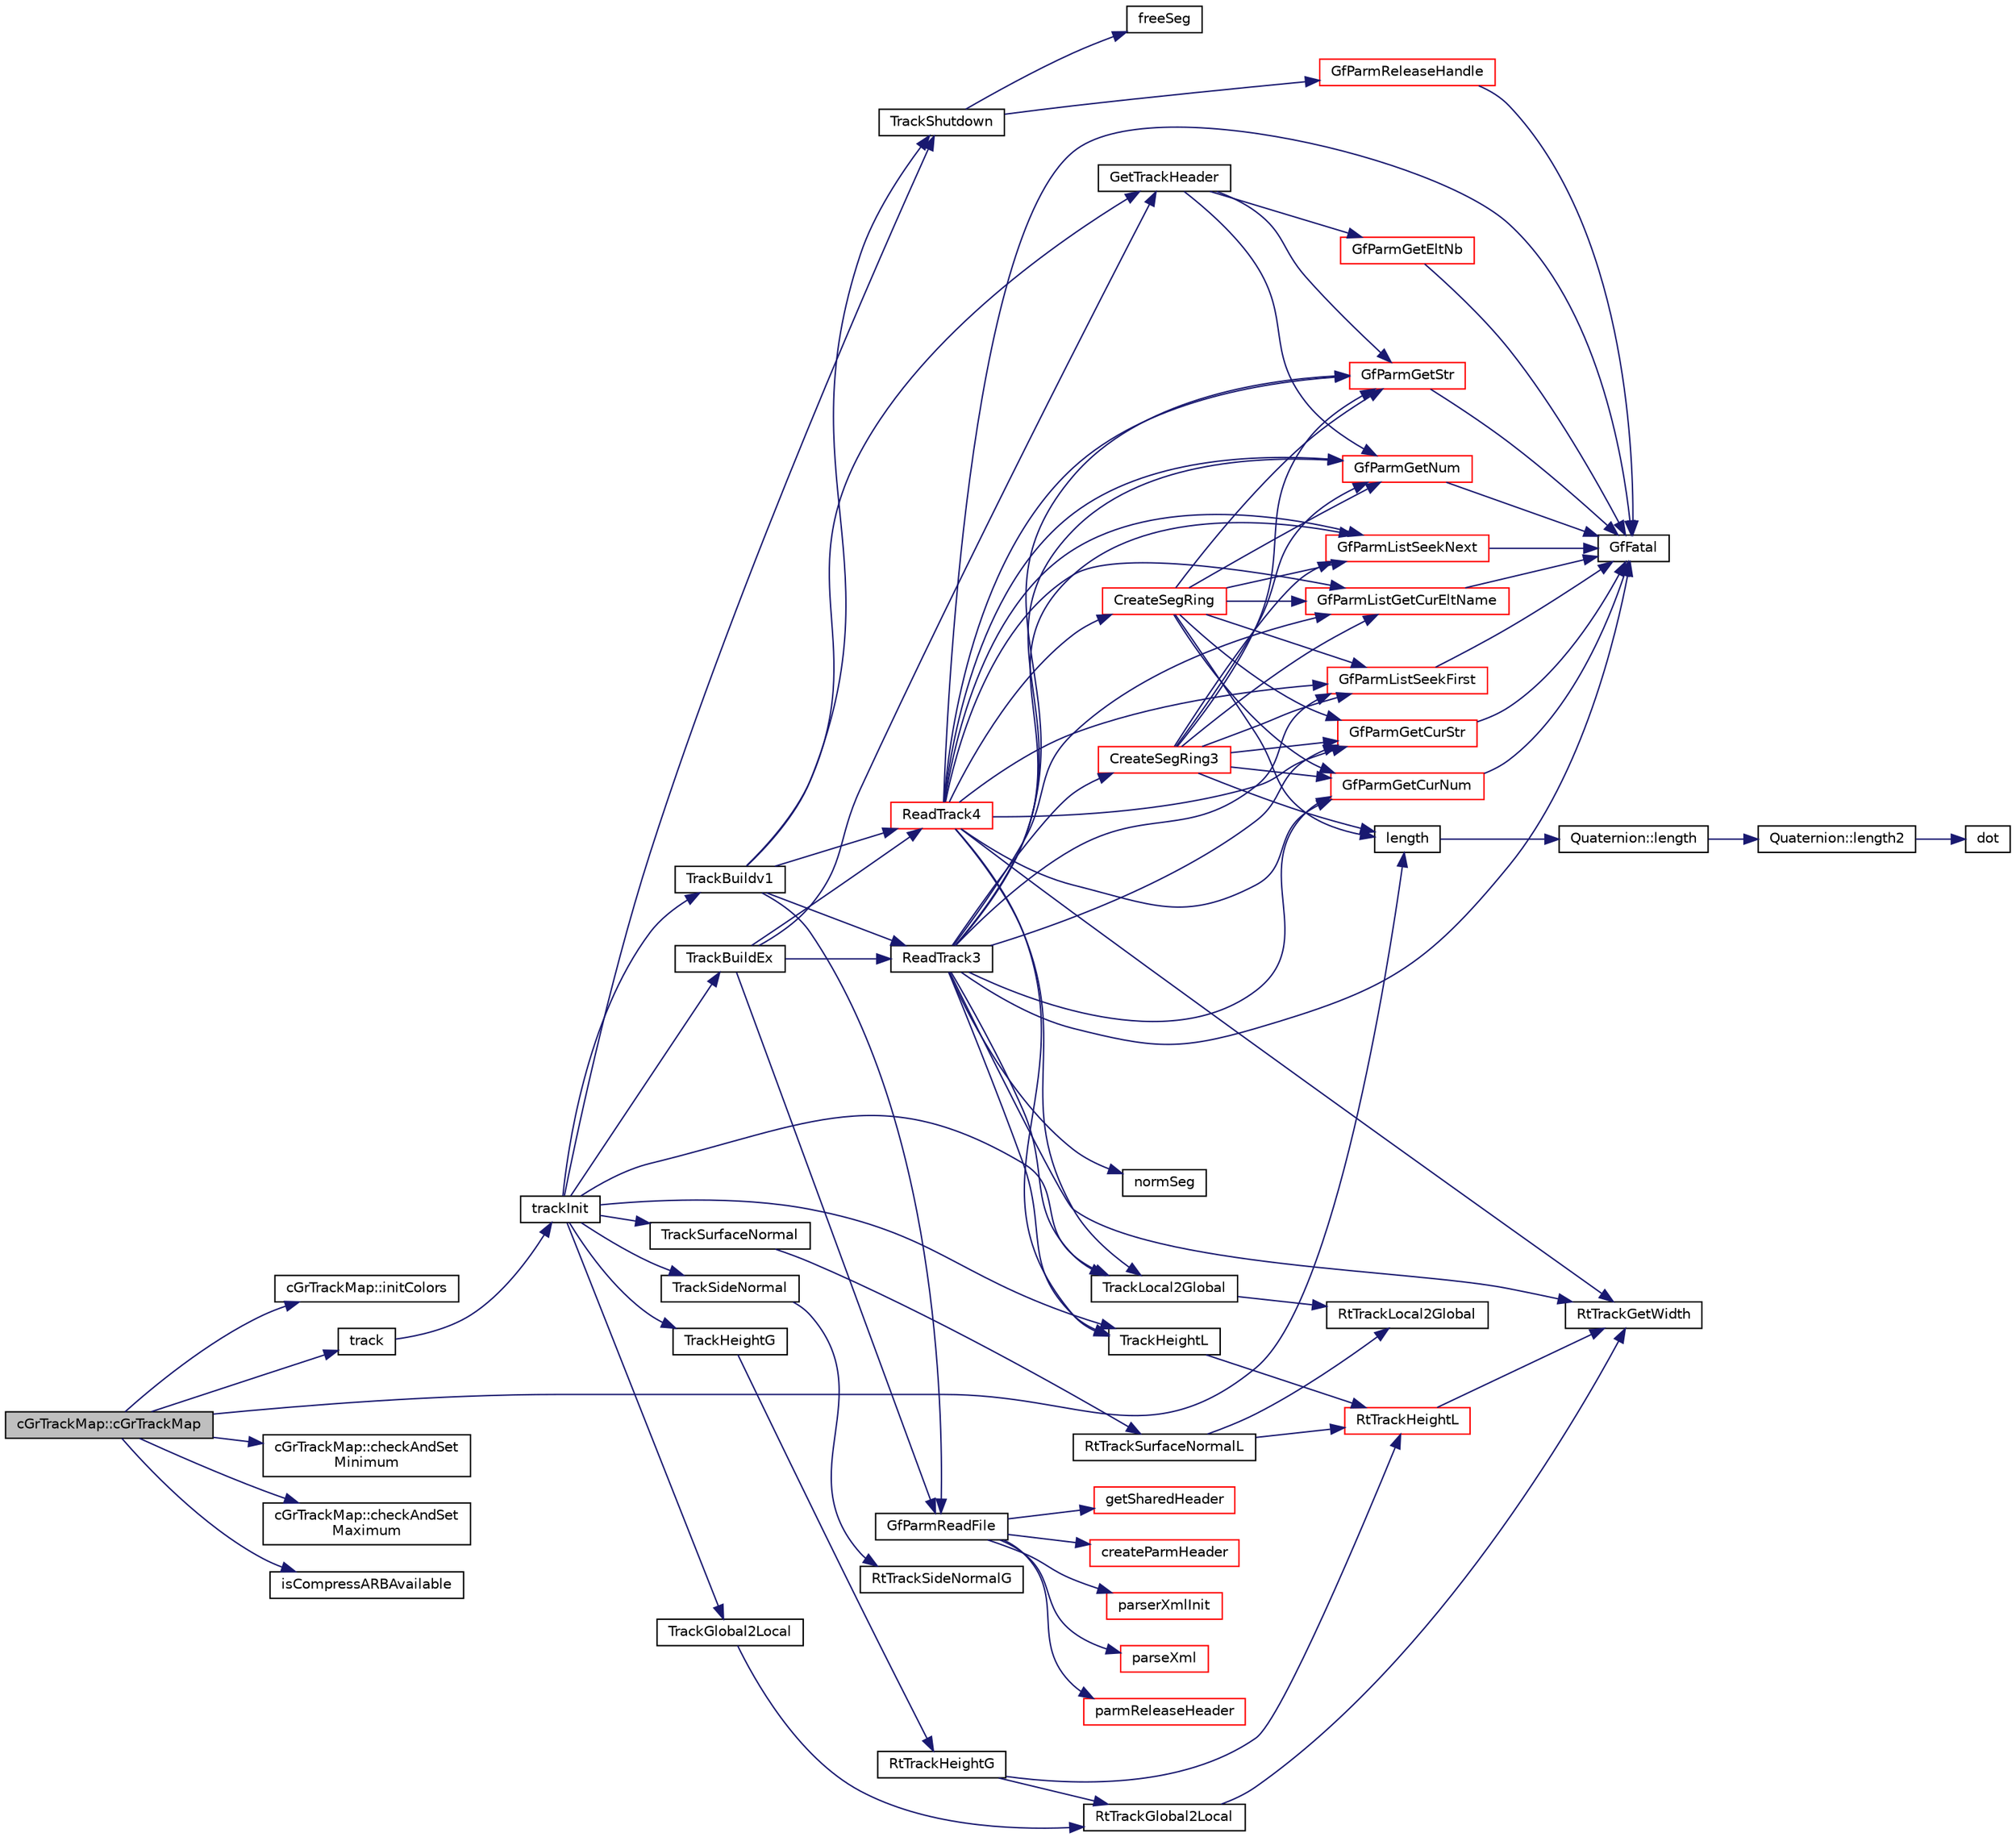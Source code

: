 digraph "cGrTrackMap::cGrTrackMap"
{
  edge [fontname="Helvetica",fontsize="10",labelfontname="Helvetica",labelfontsize="10"];
  node [fontname="Helvetica",fontsize="10",shape=record];
  rankdir="LR";
  Node1 [label="cGrTrackMap::cGrTrackMap",height=0.2,width=0.4,color="black", fillcolor="grey75", style="filled", fontcolor="black"];
  Node1 -> Node2 [color="midnightblue",fontsize="10",style="solid",fontname="Helvetica"];
  Node2 [label="cGrTrackMap::initColors",height=0.2,width=0.4,color="black", fillcolor="white", style="filled",URL="$classc_gr_track_map.html#a00fb8dd308f69d9c7683f6c7a7e00879"];
  Node1 -> Node3 [color="midnightblue",fontsize="10",style="solid",fontname="Helvetica"];
  Node3 [label="track",height=0.2,width=0.4,color="black", fillcolor="white", style="filled",URL="$trackitf_8cpp.html#a11a66512e15180ff8964831c9d7a1e96"];
  Node3 -> Node4 [color="midnightblue",fontsize="10",style="solid",fontname="Helvetica"];
  Node4 [label="trackInit",height=0.2,width=0.4,color="black", fillcolor="white", style="filled",URL="$trackitf_8cpp.html#aebf51c3b63202a395d390516e23f7681"];
  Node4 -> Node5 [color="midnightblue",fontsize="10",style="solid",fontname="Helvetica"];
  Node5 [label="TrackBuildv1",height=0.2,width=0.4,color="black", fillcolor="white", style="filled",URL="$track_8cpp.html#aa7688fc1b59dd11b5770861d5fae425b"];
  Node5 -> Node6 [color="midnightblue",fontsize="10",style="solid",fontname="Helvetica"];
  Node6 [label="TrackShutdown",height=0.2,width=0.4,color="black", fillcolor="white", style="filled",URL="$track_8cpp.html#a4f80ac3be75b6d1b09b9fa66e121c57f"];
  Node6 -> Node7 [color="midnightblue",fontsize="10",style="solid",fontname="Helvetica"];
  Node7 [label="freeSeg",height=0.2,width=0.4,color="black", fillcolor="white", style="filled",URL="$track_8cpp.html#ad8c8c82b7be1162f980caeab69168ea2"];
  Node6 -> Node8 [color="midnightblue",fontsize="10",style="solid",fontname="Helvetica"];
  Node8 [label="GfParmReleaseHandle",height=0.2,width=0.4,color="red", fillcolor="white", style="filled",URL="$group__paramsfile.html#ga1a1597d2697db41bcb9fdb64a6569761",tooltip="Release given parameter set handle parmHandle. "];
  Node8 -> Node9 [color="midnightblue",fontsize="10",style="solid",fontname="Helvetica"];
  Node9 [label="GfFatal",height=0.2,width=0.4,color="black", fillcolor="white", style="filled",URL="$tgf_8h.html#a927c58e55400ef72e0e54548b26f973d"];
  Node5 -> Node10 [color="midnightblue",fontsize="10",style="solid",fontname="Helvetica"];
  Node10 [label="GfParmReadFile",height=0.2,width=0.4,color="black", fillcolor="white", style="filled",URL="$group__paramsfile.html#ga86fccfc1b5f8abf4ef6546896abd1e4f",tooltip="Read parameter set from file and return handle to parameter set. "];
  Node10 -> Node11 [color="midnightblue",fontsize="10",style="solid",fontname="Helvetica"];
  Node11 [label="getSharedHeader",height=0.2,width=0.4,color="red", fillcolor="white", style="filled",URL="$group__paramshelper.html#ga5935841c26ba851b585d1b06a06b04f9",tooltip="Helper function for looking up parameter sets in the cache. "];
  Node10 -> Node12 [color="midnightblue",fontsize="10",style="solid",fontname="Helvetica"];
  Node12 [label="createParmHeader",height=0.2,width=0.4,color="red", fillcolor="white", style="filled",URL="$group__paramshelper.html#ga51eeeb22e31263d97660ac17f4523059",tooltip="Helper function to create header for parameter set handle. "];
  Node10 -> Node13 [color="midnightblue",fontsize="10",style="solid",fontname="Helvetica"];
  Node13 [label="parserXmlInit",height=0.2,width=0.4,color="red", fillcolor="white", style="filled",URL="$group__paramshelper.html#gac858836123c9b216a1ac07054f1c622e",tooltip="Helper function to set up XML parser in parmHandle. "];
  Node10 -> Node14 [color="midnightblue",fontsize="10",style="solid",fontname="Helvetica"];
  Node14 [label="parseXml",height=0.2,width=0.4,color="red", fillcolor="white", style="filled",URL="$group__paramshelper.html#gaf8e1884873dd5449e8fedab60c19e46a",tooltip="Helper function to parse one line of XML. "];
  Node10 -> Node15 [color="midnightblue",fontsize="10",style="solid",fontname="Helvetica"];
  Node15 [label="parmReleaseHeader",height=0.2,width=0.4,color="red", fillcolor="white", style="filled",URL="$group__paramshelper.html#ga240416a305e2986d5fe269ae7ecc92df",tooltip="Helper function to release the parameter set if the reference counter is 0. "];
  Node5 -> Node16 [color="midnightblue",fontsize="10",style="solid",fontname="Helvetica"];
  Node16 [label="GetTrackHeader",height=0.2,width=0.4,color="black", fillcolor="white", style="filled",URL="$track_8cpp.html#a46dbfad7a5c6c6cc8e60ea703a63571c"];
  Node16 -> Node17 [color="midnightblue",fontsize="10",style="solid",fontname="Helvetica"];
  Node17 [label="GfParmGetStr",height=0.2,width=0.4,color="red", fillcolor="white", style="filled",URL="$group__paramsdata.html#gaa37bfd1fabd03d24fd50812c2330fa12",tooltip="Get a string parameter from the parameter set handle. "];
  Node17 -> Node9 [color="midnightblue",fontsize="10",style="solid",fontname="Helvetica"];
  Node16 -> Node18 [color="midnightblue",fontsize="10",style="solid",fontname="Helvetica"];
  Node18 [label="GfParmGetNum",height=0.2,width=0.4,color="red", fillcolor="white", style="filled",URL="$group__paramsdata.html#ga57d6d6694c94482128c7b7bd6bf0a2e8",tooltip="Get a numerical parameter from the parameter set handle. "];
  Node18 -> Node9 [color="midnightblue",fontsize="10",style="solid",fontname="Helvetica"];
  Node16 -> Node19 [color="midnightblue",fontsize="10",style="solid",fontname="Helvetica"];
  Node19 [label="GfParmGetEltNb",height=0.2,width=0.4,color="red", fillcolor="white", style="filled",URL="$group__paramslist.html#ga8e57c951dca972b605a7978baa11c41b",tooltip="Count the number of subsections in a section in the parameter set handle. "];
  Node19 -> Node9 [color="midnightblue",fontsize="10",style="solid",fontname="Helvetica"];
  Node5 -> Node20 [color="midnightblue",fontsize="10",style="solid",fontname="Helvetica"];
  Node20 [label="ReadTrack3",height=0.2,width=0.4,color="black", fillcolor="white", style="filled",URL="$track3_8cpp.html#aa370a0fe264e2b26d75b6d2bd7edf7ed"];
  Node20 -> Node18 [color="midnightblue",fontsize="10",style="solid",fontname="Helvetica"];
  Node20 -> Node21 [color="midnightblue",fontsize="10",style="solid",fontname="Helvetica"];
  Node21 [label="CreateSegRing3",height=0.2,width=0.4,color="red", fillcolor="white", style="filled",URL="$track3_8cpp.html#ac43f7d3123f8887bbfc2203ac10f2beb"];
  Node21 -> Node22 [color="midnightblue",fontsize="10",style="solid",fontname="Helvetica"];
  Node22 [label="length",height=0.2,width=0.4,color="black", fillcolor="white", style="filled",URL="$_quaternion_8h.html#a53145b36434d22fb2efa199e4bf97e77"];
  Node22 -> Node23 [color="midnightblue",fontsize="10",style="solid",fontname="Helvetica"];
  Node23 [label="Quaternion::length",height=0.2,width=0.4,color="black", fillcolor="white", style="filled",URL="$class_quaternion.html#a5e4e93c368555bc9abab47741366d0fb"];
  Node23 -> Node24 [color="midnightblue",fontsize="10",style="solid",fontname="Helvetica"];
  Node24 [label="Quaternion::length2",height=0.2,width=0.4,color="black", fillcolor="white", style="filled",URL="$class_quaternion.html#a4a4e91532cd1d3ee9c6da21e979c4f33"];
  Node24 -> Node25 [color="midnightblue",fontsize="10",style="solid",fontname="Helvetica"];
  Node25 [label="dot",height=0.2,width=0.4,color="black", fillcolor="white", style="filled",URL="$_quaternion_8h.html#af8cf8caa91dd2209c53a956d41cb26ae"];
  Node21 -> Node18 [color="midnightblue",fontsize="10",style="solid",fontname="Helvetica"];
  Node21 -> Node26 [color="midnightblue",fontsize="10",style="solid",fontname="Helvetica"];
  Node26 [label="GfParmListSeekFirst",height=0.2,width=0.4,color="red", fillcolor="white", style="filled",URL="$group__paramslist.html#ga5ca8a98912ddc4a52d2d1c708eba6223",tooltip="Go the the first subsection element in the parameter set handle. "];
  Node26 -> Node9 [color="midnightblue",fontsize="10",style="solid",fontname="Helvetica"];
  Node21 -> Node27 [color="midnightblue",fontsize="10",style="solid",fontname="Helvetica"];
  Node27 [label="GfParmGetCurStr",height=0.2,width=0.4,color="red", fillcolor="white", style="filled",URL="$group__paramslist.html#ga7e614f1e6eaedcc22c47075001eaa72d",tooltip="Get a string parameter from the parameter set handle based on subsection iteration. "];
  Node27 -> Node9 [color="midnightblue",fontsize="10",style="solid",fontname="Helvetica"];
  Node21 -> Node17 [color="midnightblue",fontsize="10",style="solid",fontname="Helvetica"];
  Node21 -> Node28 [color="midnightblue",fontsize="10",style="solid",fontname="Helvetica"];
  Node28 [label="GfParmGetCurNum",height=0.2,width=0.4,color="red", fillcolor="white", style="filled",URL="$group__paramslist.html#gadc9273e9537e80c4114266def0f64e18",tooltip="Get a numerical parameter from the parameter set handle based on subsection iteration. "];
  Node28 -> Node9 [color="midnightblue",fontsize="10",style="solid",fontname="Helvetica"];
  Node21 -> Node29 [color="midnightblue",fontsize="10",style="solid",fontname="Helvetica"];
  Node29 [label="GfParmListGetCurEltName",height=0.2,width=0.4,color="red", fillcolor="white", style="filled",URL="$group__paramslist.html#ga11680a395a08fe382e0595c0f1f3939c",tooltip="Get current subsection name of the parameter set handle during subsection iteration. "];
  Node29 -> Node9 [color="midnightblue",fontsize="10",style="solid",fontname="Helvetica"];
  Node21 -> Node30 [color="midnightblue",fontsize="10",style="solid",fontname="Helvetica"];
  Node30 [label="GfParmListSeekNext",height=0.2,width=0.4,color="red", fillcolor="white", style="filled",URL="$group__paramslist.html#ga5b9d977e5f7356fa8533495b2917b04c",tooltip="Go the the next subsection element in the parameter set handle. "];
  Node30 -> Node9 [color="midnightblue",fontsize="10",style="solid",fontname="Helvetica"];
  Node20 -> Node17 [color="midnightblue",fontsize="10",style="solid",fontname="Helvetica"];
  Node20 -> Node31 [color="midnightblue",fontsize="10",style="solid",fontname="Helvetica"];
  Node31 [label="RtTrackGetWidth",height=0.2,width=0.4,color="black", fillcolor="white", style="filled",URL="$group__tracktools.html#gaad9f106cbe7a2cca8e5e12976540f256",tooltip="Get the track width at the specified point. "];
  Node20 -> Node26 [color="midnightblue",fontsize="10",style="solid",fontname="Helvetica"];
  Node20 -> Node9 [color="midnightblue",fontsize="10",style="solid",fontname="Helvetica"];
  Node20 -> Node29 [color="midnightblue",fontsize="10",style="solid",fontname="Helvetica"];
  Node20 -> Node27 [color="midnightblue",fontsize="10",style="solid",fontname="Helvetica"];
  Node20 -> Node28 [color="midnightblue",fontsize="10",style="solid",fontname="Helvetica"];
  Node20 -> Node32 [color="midnightblue",fontsize="10",style="solid",fontname="Helvetica"];
  Node32 [label="TrackLocal2Global",height=0.2,width=0.4,color="black", fillcolor="white", style="filled",URL="$trackinc_8h.html#a69e3fe18818afbe9c848ea0d50adf572"];
  Node32 -> Node33 [color="midnightblue",fontsize="10",style="solid",fontname="Helvetica"];
  Node33 [label="RtTrackLocal2Global",height=0.2,width=0.4,color="black", fillcolor="white", style="filled",URL="$group__tracktools.html#gadb1f8f2704e5e890e93d13e59a27faa5",tooltip="Convert a Local position (segment, toRight, toStart)into a Global one (X, Y) The ToStart position ref..."];
  Node20 -> Node34 [color="midnightblue",fontsize="10",style="solid",fontname="Helvetica"];
  Node34 [label="TrackHeightL",height=0.2,width=0.4,color="black", fillcolor="white", style="filled",URL="$trackinc_8h.html#a8a23557c99cd20e83f7da0a44da3883b"];
  Node34 -> Node35 [color="midnightblue",fontsize="10",style="solid",fontname="Helvetica"];
  Node35 [label="RtTrackHeightL",height=0.2,width=0.4,color="red", fillcolor="white", style="filled",URL="$group__tracktools.html#ga5785af2d8c1b3cfedc38236ba44e99d3",tooltip="Returns the absolute height in meters of the road at the Local position p. "];
  Node35 -> Node31 [color="midnightblue",fontsize="10",style="solid",fontname="Helvetica"];
  Node20 -> Node30 [color="midnightblue",fontsize="10",style="solid",fontname="Helvetica"];
  Node20 -> Node36 [color="midnightblue",fontsize="10",style="solid",fontname="Helvetica"];
  Node36 [label="normSeg",height=0.2,width=0.4,color="black", fillcolor="white", style="filled",URL="$track3_8cpp.html#ae9e098b16f655215c00e83265243bd46"];
  Node5 -> Node37 [color="midnightblue",fontsize="10",style="solid",fontname="Helvetica"];
  Node37 [label="ReadTrack4",height=0.2,width=0.4,color="red", fillcolor="white", style="filled",URL="$track4_8cpp.html#a80da0ebb90aa68b1f16ded26ffccae2b"];
  Node37 -> Node18 [color="midnightblue",fontsize="10",style="solid",fontname="Helvetica"];
  Node37 -> Node38 [color="midnightblue",fontsize="10",style="solid",fontname="Helvetica"];
  Node38 [label="CreateSegRing",height=0.2,width=0.4,color="red", fillcolor="white", style="filled",URL="$track4_8cpp.html#ab95bd342346527fea6912f793c2257e4"];
  Node38 -> Node22 [color="midnightblue",fontsize="10",style="solid",fontname="Helvetica"];
  Node38 -> Node18 [color="midnightblue",fontsize="10",style="solid",fontname="Helvetica"];
  Node38 -> Node17 [color="midnightblue",fontsize="10",style="solid",fontname="Helvetica"];
  Node38 -> Node26 [color="midnightblue",fontsize="10",style="solid",fontname="Helvetica"];
  Node38 -> Node27 [color="midnightblue",fontsize="10",style="solid",fontname="Helvetica"];
  Node38 -> Node28 [color="midnightblue",fontsize="10",style="solid",fontname="Helvetica"];
  Node38 -> Node29 [color="midnightblue",fontsize="10",style="solid",fontname="Helvetica"];
  Node38 -> Node30 [color="midnightblue",fontsize="10",style="solid",fontname="Helvetica"];
  Node37 -> Node17 [color="midnightblue",fontsize="10",style="solid",fontname="Helvetica"];
  Node37 -> Node31 [color="midnightblue",fontsize="10",style="solid",fontname="Helvetica"];
  Node37 -> Node26 [color="midnightblue",fontsize="10",style="solid",fontname="Helvetica"];
  Node37 -> Node9 [color="midnightblue",fontsize="10",style="solid",fontname="Helvetica"];
  Node37 -> Node29 [color="midnightblue",fontsize="10",style="solid",fontname="Helvetica"];
  Node37 -> Node27 [color="midnightblue",fontsize="10",style="solid",fontname="Helvetica"];
  Node37 -> Node28 [color="midnightblue",fontsize="10",style="solid",fontname="Helvetica"];
  Node37 -> Node32 [color="midnightblue",fontsize="10",style="solid",fontname="Helvetica"];
  Node37 -> Node34 [color="midnightblue",fontsize="10",style="solid",fontname="Helvetica"];
  Node37 -> Node30 [color="midnightblue",fontsize="10",style="solid",fontname="Helvetica"];
  Node4 -> Node39 [color="midnightblue",fontsize="10",style="solid",fontname="Helvetica"];
  Node39 [label="TrackBuildEx",height=0.2,width=0.4,color="black", fillcolor="white", style="filled",URL="$track_8cpp.html#ab8ad52ee004cd0c9a43e836d5b628b80"];
  Node39 -> Node10 [color="midnightblue",fontsize="10",style="solid",fontname="Helvetica"];
  Node39 -> Node16 [color="midnightblue",fontsize="10",style="solid",fontname="Helvetica"];
  Node39 -> Node20 [color="midnightblue",fontsize="10",style="solid",fontname="Helvetica"];
  Node39 -> Node37 [color="midnightblue",fontsize="10",style="solid",fontname="Helvetica"];
  Node4 -> Node40 [color="midnightblue",fontsize="10",style="solid",fontname="Helvetica"];
  Node40 [label="TrackHeightG",height=0.2,width=0.4,color="black", fillcolor="white", style="filled",URL="$trackinc_8h.html#ab74d366f6bf50b05d7ef46dd8794256e"];
  Node40 -> Node41 [color="midnightblue",fontsize="10",style="solid",fontname="Helvetica"];
  Node41 [label="RtTrackHeightG",height=0.2,width=0.4,color="black", fillcolor="white", style="filled",URL="$group__tracktools.html#gab1171b7a412df276af2ec43fdd0164a2",tooltip="Returns the absolute height in meters of the road at the Global position (segment, X, Y) "];
  Node41 -> Node42 [color="midnightblue",fontsize="10",style="solid",fontname="Helvetica"];
  Node42 [label="RtTrackGlobal2Local",height=0.2,width=0.4,color="black", fillcolor="white", style="filled",URL="$group__tracktools.html#ga509849d5ba2f03242f844ee60955912e",tooltip="Convert a Global (segment, X, Y) position into a Local one (segment, toRight, toStart)The segment in ..."];
  Node42 -> Node31 [color="midnightblue",fontsize="10",style="solid",fontname="Helvetica"];
  Node41 -> Node35 [color="midnightblue",fontsize="10",style="solid",fontname="Helvetica"];
  Node4 -> Node34 [color="midnightblue",fontsize="10",style="solid",fontname="Helvetica"];
  Node4 -> Node43 [color="midnightblue",fontsize="10",style="solid",fontname="Helvetica"];
  Node43 [label="TrackGlobal2Local",height=0.2,width=0.4,color="black", fillcolor="white", style="filled",URL="$trackinc_8h.html#abb0896ce5198e91117abb9e4875067df"];
  Node43 -> Node42 [color="midnightblue",fontsize="10",style="solid",fontname="Helvetica"];
  Node4 -> Node32 [color="midnightblue",fontsize="10",style="solid",fontname="Helvetica"];
  Node4 -> Node44 [color="midnightblue",fontsize="10",style="solid",fontname="Helvetica"];
  Node44 [label="TrackSideNormal",height=0.2,width=0.4,color="black", fillcolor="white", style="filled",URL="$trackinc_8h.html#a957bb6f4356477dfaab72e54463273ed"];
  Node44 -> Node45 [color="midnightblue",fontsize="10",style="solid",fontname="Helvetica"];
  Node45 [label="RtTrackSideNormalG",height=0.2,width=0.4,color="black", fillcolor="white", style="filled",URL="$group__tracktools.html#gadc69cad67efb7260c744318894de99f1",tooltip="Give the normal vector of the border of the track including the sides. "];
  Node4 -> Node46 [color="midnightblue",fontsize="10",style="solid",fontname="Helvetica"];
  Node46 [label="TrackSurfaceNormal",height=0.2,width=0.4,color="black", fillcolor="white", style="filled",URL="$trackinc_8h.html#a216ed1595717cb9050a24d0208a1e5fb"];
  Node46 -> Node47 [color="midnightblue",fontsize="10",style="solid",fontname="Helvetica"];
  Node47 [label="RtTrackSurfaceNormalL",height=0.2,width=0.4,color="black", fillcolor="white", style="filled",URL="$group__tracktools.html#gac0868d9f54b021aec1fe76e1d772ed82",tooltip="Used to get the normal vector of the road (pointing upward). "];
  Node47 -> Node33 [color="midnightblue",fontsize="10",style="solid",fontname="Helvetica"];
  Node47 -> Node35 [color="midnightblue",fontsize="10",style="solid",fontname="Helvetica"];
  Node4 -> Node6 [color="midnightblue",fontsize="10",style="solid",fontname="Helvetica"];
  Node1 -> Node48 [color="midnightblue",fontsize="10",style="solid",fontname="Helvetica"];
  Node48 [label="cGrTrackMap::checkAndSet\lMinimum",height=0.2,width=0.4,color="black", fillcolor="white", style="filled",URL="$classc_gr_track_map.html#ac8de797bff04698f72db4e56eddfbdd8"];
  Node1 -> Node49 [color="midnightblue",fontsize="10",style="solid",fontname="Helvetica"];
  Node49 [label="cGrTrackMap::checkAndSet\lMaximum",height=0.2,width=0.4,color="black", fillcolor="white", style="filled",URL="$classc_gr_track_map.html#a6e04ffe54158a254468d092273deeebc"];
  Node1 -> Node22 [color="midnightblue",fontsize="10",style="solid",fontname="Helvetica"];
  Node1 -> Node50 [color="midnightblue",fontsize="10",style="solid",fontname="Helvetica"];
  Node50 [label="isCompressARBAvailable",height=0.2,width=0.4,color="black", fillcolor="white", style="filled",URL="$glfeatures_8cpp.html#a9437bc289e897f4b75ebe3a1c93f1462"];
}
